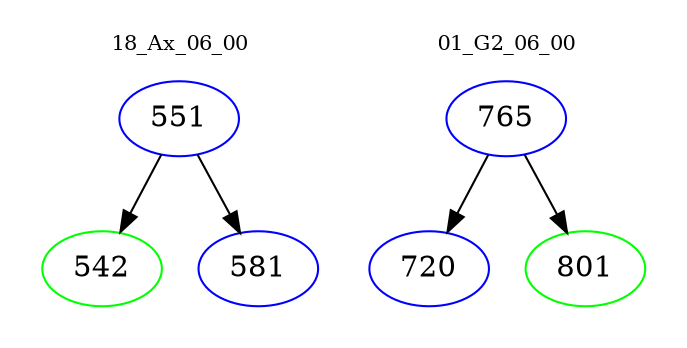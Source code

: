 digraph{
subgraph cluster_0 {
color = white
label = "18_Ax_06_00";
fontsize=10;
T0_551 [label="551", color="blue"]
T0_551 -> T0_542 [color="black"]
T0_542 [label="542", color="green"]
T0_551 -> T0_581 [color="black"]
T0_581 [label="581", color="blue"]
}
subgraph cluster_1 {
color = white
label = "01_G2_06_00";
fontsize=10;
T1_765 [label="765", color="blue"]
T1_765 -> T1_720 [color="black"]
T1_720 [label="720", color="blue"]
T1_765 -> T1_801 [color="black"]
T1_801 [label="801", color="green"]
}
}
